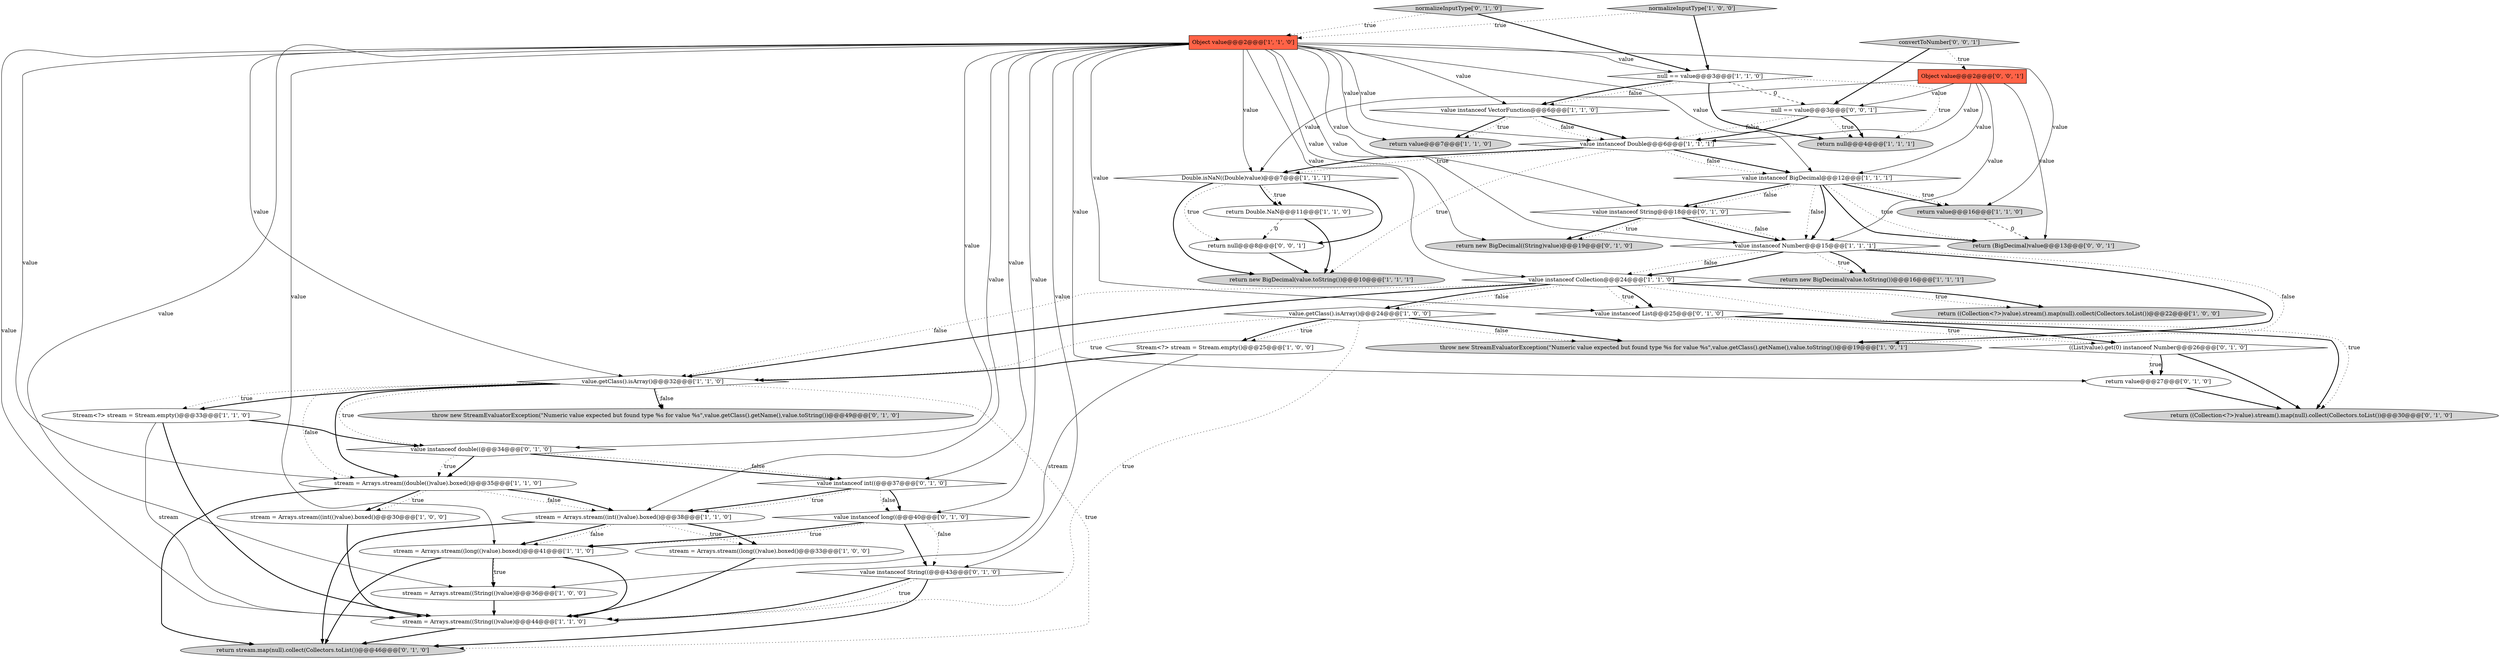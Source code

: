 digraph {
3 [style = filled, label = "value instanceof Double@@@6@@@['1', '1', '1']", fillcolor = white, shape = diamond image = "AAA0AAABBB1BBB"];
33 [style = filled, label = "normalizeInputType['0', '1', '0']", fillcolor = lightgray, shape = diamond image = "AAA0AAABBB2BBB"];
17 [style = filled, label = "value instanceof Collection@@@24@@@['1', '1', '0']", fillcolor = white, shape = diamond image = "AAA0AAABBB1BBB"];
11 [style = filled, label = "value.getClass().isArray()@@@32@@@['1', '1', '0']", fillcolor = white, shape = diamond image = "AAA0AAABBB1BBB"];
13 [style = filled, label = "value instanceof BigDecimal@@@12@@@['1', '1', '1']", fillcolor = white, shape = diamond image = "AAA0AAABBB1BBB"];
12 [style = filled, label = "null == value@@@3@@@['1', '1', '0']", fillcolor = white, shape = diamond image = "AAA0AAABBB1BBB"];
19 [style = filled, label = "stream = Arrays.stream((double(()value).boxed()@@@35@@@['1', '1', '0']", fillcolor = white, shape = ellipse image = "AAA0AAABBB1BBB"];
21 [style = filled, label = "value instanceof Number@@@15@@@['1', '1', '1']", fillcolor = white, shape = diamond image = "AAA0AAABBB1BBB"];
22 [style = filled, label = "normalizeInputType['1', '0', '0']", fillcolor = lightgray, shape = diamond image = "AAA0AAABBB1BBB"];
45 [style = filled, label = "convertToNumber['0', '0', '1']", fillcolor = lightgray, shape = diamond image = "AAA0AAABBB3BBB"];
34 [style = filled, label = "return new BigDecimal((String)value)@@@19@@@['0', '1', '0']", fillcolor = lightgray, shape = ellipse image = "AAA1AAABBB2BBB"];
27 [style = filled, label = "stream = Arrays.stream((String(()value)@@@44@@@['1', '1', '0']", fillcolor = white, shape = ellipse image = "AAA0AAABBB1BBB"];
5 [style = filled, label = "value.getClass().isArray()@@@24@@@['1', '0', '0']", fillcolor = white, shape = diamond image = "AAA0AAABBB1BBB"];
20 [style = filled, label = "value instanceof VectorFunction@@@6@@@['1', '1', '0']", fillcolor = white, shape = diamond image = "AAA0AAABBB1BBB"];
8 [style = filled, label = "return ((Collection<?>)value).stream().map(null).collect(Collectors.toList())@@@22@@@['1', '0', '0']", fillcolor = lightgray, shape = ellipse image = "AAA0AAABBB1BBB"];
31 [style = filled, label = "value instanceof int((@@@37@@@['0', '1', '0']", fillcolor = white, shape = diamond image = "AAA0AAABBB2BBB"];
37 [style = filled, label = "return ((Collection<?>)value).stream().map(null).collect(Collectors.toList())@@@30@@@['0', '1', '0']", fillcolor = lightgray, shape = ellipse image = "AAA1AAABBB2BBB"];
23 [style = filled, label = "return new BigDecimal(value.toString())@@@16@@@['1', '1', '1']", fillcolor = lightgray, shape = ellipse image = "AAA0AAABBB1BBB"];
16 [style = filled, label = "Double.isNaN((Double)value)@@@7@@@['1', '1', '1']", fillcolor = white, shape = diamond image = "AAA0AAABBB1BBB"];
36 [style = filled, label = "return value@@@27@@@['0', '1', '0']", fillcolor = white, shape = ellipse image = "AAA1AAABBB2BBB"];
43 [style = filled, label = "return null@@@8@@@['0', '0', '1']", fillcolor = white, shape = ellipse image = "AAA0AAABBB3BBB"];
38 [style = filled, label = "value instanceof long((@@@40@@@['0', '1', '0']", fillcolor = white, shape = diamond image = "AAA0AAABBB2BBB"];
29 [style = filled, label = "((List)value).get(0) instanceof Number@@@26@@@['0', '1', '0']", fillcolor = white, shape = diamond image = "AAA1AAABBB2BBB"];
30 [style = filled, label = "value instanceof String((@@@43@@@['0', '1', '0']", fillcolor = white, shape = diamond image = "AAA0AAABBB2BBB"];
42 [style = filled, label = "null == value@@@3@@@['0', '0', '1']", fillcolor = white, shape = diamond image = "AAA0AAABBB3BBB"];
41 [style = filled, label = "return (BigDecimal)value@@@13@@@['0', '0', '1']", fillcolor = lightgray, shape = ellipse image = "AAA0AAABBB3BBB"];
0 [style = filled, label = "return value@@@7@@@['1', '1', '0']", fillcolor = lightgray, shape = ellipse image = "AAA0AAABBB1BBB"];
40 [style = filled, label = "return stream.map(null).collect(Collectors.toList())@@@46@@@['0', '1', '0']", fillcolor = lightgray, shape = ellipse image = "AAA0AAABBB2BBB"];
24 [style = filled, label = "return value@@@16@@@['1', '1', '0']", fillcolor = lightgray, shape = ellipse image = "AAA0AAABBB1BBB"];
15 [style = filled, label = "stream = Arrays.stream((long(()value).boxed()@@@33@@@['1', '0', '0']", fillcolor = white, shape = ellipse image = "AAA0AAABBB1BBB"];
7 [style = filled, label = "return null@@@4@@@['1', '1', '1']", fillcolor = lightgray, shape = ellipse image = "AAA0AAABBB1BBB"];
32 [style = filled, label = "throw new StreamEvaluatorException(\"Numeric value expected but found type %s for value %s\",value.getClass().getName(),value.toString())@@@49@@@['0', '1', '0']", fillcolor = lightgray, shape = ellipse image = "AAA0AAABBB2BBB"];
25 [style = filled, label = "Object value@@@2@@@['1', '1', '0']", fillcolor = tomato, shape = box image = "AAA0AAABBB1BBB"];
1 [style = filled, label = "return new BigDecimal(value.toString())@@@10@@@['1', '1', '1']", fillcolor = lightgray, shape = ellipse image = "AAA0AAABBB1BBB"];
18 [style = filled, label = "throw new StreamEvaluatorException(\"Numeric value expected but found type %s for value %s\",value.getClass().getName(),value.toString())@@@19@@@['1', '0', '1']", fillcolor = lightgray, shape = ellipse image = "AAA0AAABBB1BBB"];
39 [style = filled, label = "value instanceof List@@@25@@@['0', '1', '0']", fillcolor = white, shape = diamond image = "AAA0AAABBB2BBB"];
4 [style = filled, label = "Stream<?> stream = Stream.empty()@@@33@@@['1', '1', '0']", fillcolor = white, shape = ellipse image = "AAA0AAABBB1BBB"];
9 [style = filled, label = "stream = Arrays.stream((long(()value).boxed()@@@41@@@['1', '1', '0']", fillcolor = white, shape = ellipse image = "AAA0AAABBB1BBB"];
35 [style = filled, label = "value instanceof String@@@18@@@['0', '1', '0']", fillcolor = white, shape = diamond image = "AAA1AAABBB2BBB"];
44 [style = filled, label = "Object value@@@2@@@['0', '0', '1']", fillcolor = tomato, shape = box image = "AAA0AAABBB3BBB"];
26 [style = filled, label = "stream = Arrays.stream((int(()value).boxed()@@@38@@@['1', '1', '0']", fillcolor = white, shape = ellipse image = "AAA0AAABBB1BBB"];
2 [style = filled, label = "stream = Arrays.stream((int(()value).boxed()@@@30@@@['1', '0', '0']", fillcolor = white, shape = ellipse image = "AAA0AAABBB1BBB"];
28 [style = filled, label = "value instanceof double((@@@34@@@['0', '1', '0']", fillcolor = white, shape = diamond image = "AAA0AAABBB2BBB"];
14 [style = filled, label = "Stream<?> stream = Stream.empty()@@@25@@@['1', '0', '0']", fillcolor = white, shape = ellipse image = "AAA0AAABBB1BBB"];
10 [style = filled, label = "return Double.NaN@@@11@@@['1', '1', '0']", fillcolor = white, shape = ellipse image = "AAA0AAABBB1BBB"];
6 [style = filled, label = "stream = Arrays.stream((String(()value)@@@36@@@['1', '0', '0']", fillcolor = white, shape = ellipse image = "AAA0AAABBB1BBB"];
42->3 [style = dotted, label="false"];
26->15 [style = dotted, label="true"];
5->14 [style = dotted, label="true"];
5->14 [style = bold, label=""];
11->4 [style = bold, label=""];
25->3 [style = solid, label="value"];
29->36 [style = dotted, label="true"];
44->41 [style = solid, label="value"];
25->26 [style = solid, label="value"];
44->21 [style = solid, label="value"];
3->1 [style = dotted, label="true"];
25->11 [style = solid, label="value"];
11->40 [style = dotted, label="true"];
42->7 [style = dotted, label="true"];
13->24 [style = bold, label=""];
14->11 [style = bold, label=""];
44->16 [style = solid, label="value"];
3->13 [style = bold, label=""];
19->40 [style = bold, label=""];
9->6 [style = dotted, label="true"];
30->27 [style = bold, label=""];
16->1 [style = bold, label=""];
42->3 [style = bold, label=""];
26->40 [style = bold, label=""];
21->18 [style = bold, label=""];
16->10 [style = dotted, label="true"];
25->16 [style = solid, label="value"];
17->39 [style = dotted, label="true"];
5->18 [style = bold, label=""];
17->8 [style = bold, label=""];
35->21 [style = bold, label=""];
11->4 [style = dotted, label="true"];
17->39 [style = bold, label=""];
44->13 [style = solid, label="value"];
17->5 [style = dotted, label="false"];
20->0 [style = bold, label=""];
39->37 [style = bold, label=""];
3->16 [style = dotted, label="true"];
35->34 [style = bold, label=""];
31->38 [style = dotted, label="false"];
33->12 [style = bold, label=""];
25->12 [style = solid, label="value"];
12->7 [style = dotted, label="true"];
5->18 [style = dotted, label="false"];
25->6 [style = solid, label="value"];
25->13 [style = solid, label="value"];
5->11 [style = dotted, label="true"];
9->27 [style = bold, label=""];
42->7 [style = bold, label=""];
9->40 [style = bold, label=""];
28->19 [style = bold, label=""];
25->9 [style = solid, label="value"];
19->26 [style = dotted, label="false"];
13->24 [style = dotted, label="true"];
26->9 [style = bold, label=""];
31->26 [style = bold, label=""];
13->35 [style = bold, label=""];
13->41 [style = bold, label=""];
11->32 [style = bold, label=""];
38->9 [style = bold, label=""];
17->11 [style = dotted, label="false"];
6->27 [style = bold, label=""];
44->3 [style = solid, label="value"];
22->25 [style = dotted, label="true"];
25->28 [style = solid, label="value"];
16->43 [style = dotted, label="true"];
25->35 [style = solid, label="value"];
39->29 [style = dotted, label="true"];
31->26 [style = dotted, label="true"];
35->34 [style = dotted, label="true"];
19->26 [style = bold, label=""];
12->20 [style = bold, label=""];
17->11 [style = bold, label=""];
2->27 [style = bold, label=""];
43->1 [style = bold, label=""];
25->34 [style = solid, label="value"];
38->9 [style = dotted, label="true"];
19->2 [style = bold, label=""];
11->19 [style = dotted, label="false"];
25->31 [style = solid, label="value"];
21->17 [style = dotted, label="false"];
38->30 [style = dotted, label="false"];
13->41 [style = dotted, label="true"];
4->27 [style = solid, label="stream"];
20->3 [style = bold, label=""];
4->27 [style = bold, label=""];
13->35 [style = dotted, label="false"];
25->17 [style = solid, label="value"];
21->23 [style = dotted, label="true"];
5->27 [style = dotted, label="true"];
29->36 [style = bold, label=""];
10->43 [style = dashed, label="0"];
16->10 [style = bold, label=""];
20->0 [style = dotted, label="true"];
44->42 [style = solid, label="value"];
9->6 [style = bold, label=""];
10->1 [style = bold, label=""];
25->36 [style = solid, label="value"];
26->15 [style = bold, label=""];
19->2 [style = dotted, label="true"];
28->19 [style = dotted, label="true"];
35->21 [style = dotted, label="false"];
11->19 [style = bold, label=""];
25->30 [style = solid, label="value"];
24->41 [style = dashed, label="0"];
17->8 [style = dotted, label="true"];
39->29 [style = bold, label=""];
12->20 [style = dotted, label="false"];
3->16 [style = bold, label=""];
22->12 [style = bold, label=""];
25->0 [style = solid, label="value"];
21->18 [style = dotted, label="false"];
31->38 [style = bold, label=""];
28->31 [style = bold, label=""];
17->37 [style = dotted, label="true"];
12->7 [style = bold, label=""];
36->37 [style = bold, label=""];
25->24 [style = solid, label="value"];
25->39 [style = solid, label="value"];
12->42 [style = dashed, label="0"];
20->3 [style = dotted, label="false"];
25->19 [style = solid, label="value"];
29->37 [style = bold, label=""];
30->27 [style = dotted, label="true"];
21->17 [style = bold, label=""];
25->27 [style = solid, label="value"];
11->28 [style = dotted, label="true"];
25->20 [style = solid, label="value"];
16->43 [style = bold, label=""];
14->6 [style = solid, label="stream"];
25->38 [style = solid, label="value"];
38->30 [style = bold, label=""];
15->27 [style = bold, label=""];
27->40 [style = bold, label=""];
13->21 [style = dotted, label="false"];
4->28 [style = bold, label=""];
33->25 [style = dotted, label="true"];
45->42 [style = bold, label=""];
25->21 [style = solid, label="value"];
26->9 [style = dotted, label="false"];
3->13 [style = dotted, label="false"];
30->40 [style = bold, label=""];
45->44 [style = dotted, label="true"];
11->32 [style = dotted, label="false"];
21->23 [style = bold, label=""];
28->31 [style = dotted, label="false"];
17->5 [style = bold, label=""];
13->21 [style = bold, label=""];
}
